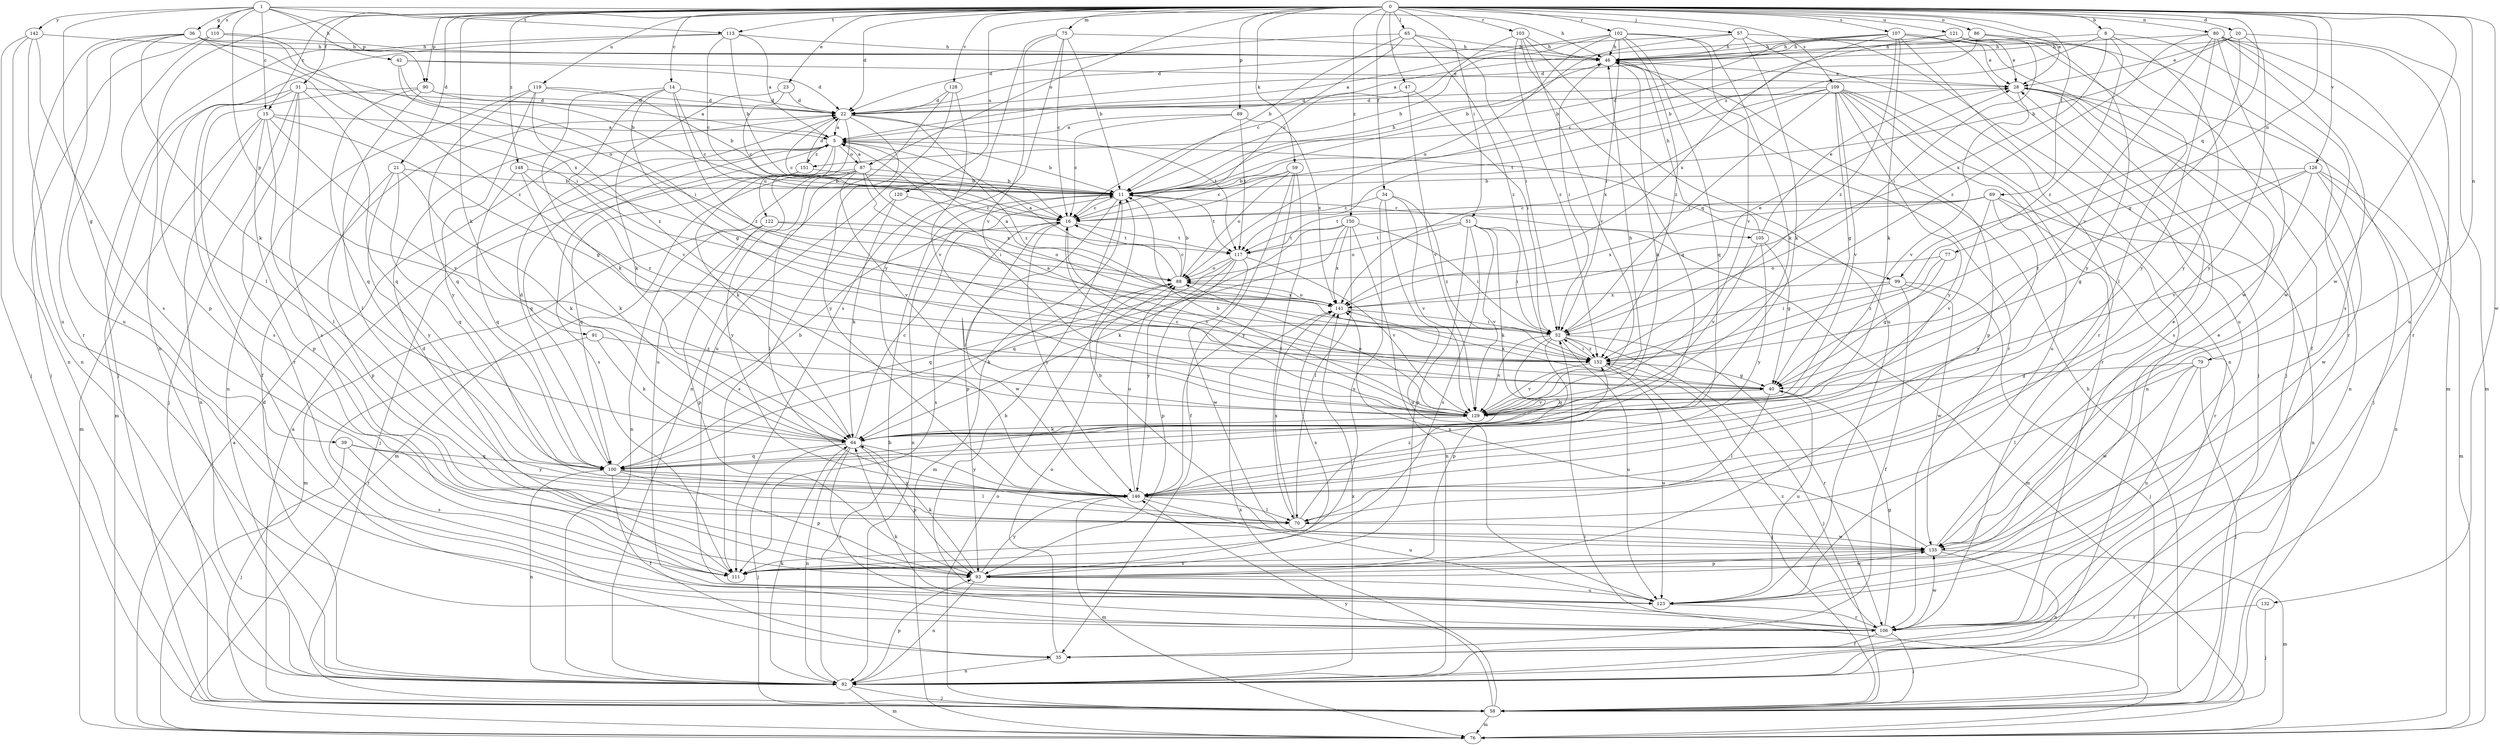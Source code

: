 strict digraph  {
0;
1;
5;
8;
11;
14;
15;
16;
20;
21;
22;
23;
28;
31;
34;
35;
36;
39;
40;
42;
46;
47;
51;
52;
57;
58;
59;
64;
65;
69;
70;
75;
76;
77;
79;
80;
82;
86;
87;
88;
89;
90;
91;
93;
99;
100;
102;
103;
105;
106;
107;
109;
110;
111;
113;
117;
119;
120;
121;
122;
123;
126;
128;
129;
132;
135;
141;
142;
146;
148;
150;
151;
152;
0 -> 8  [label=b];
0 -> 14  [label=c];
0 -> 15  [label=c];
0 -> 20  [label=d];
0 -> 21  [label=d];
0 -> 22  [label=d];
0 -> 23  [label=e];
0 -> 28  [label=e];
0 -> 31  [label=f];
0 -> 34  [label=f];
0 -> 47  [label=i];
0 -> 51  [label=i];
0 -> 57  [label=j];
0 -> 59  [label=k];
0 -> 64  [label=k];
0 -> 65  [label=l];
0 -> 69  [label=l];
0 -> 75  [label=m];
0 -> 77  [label=n];
0 -> 79  [label=n];
0 -> 80  [label=n];
0 -> 82  [label=n];
0 -> 86  [label=o];
0 -> 87  [label=o];
0 -> 89  [label=p];
0 -> 90  [label=p];
0 -> 99  [label=q];
0 -> 102  [label=r];
0 -> 103  [label=r];
0 -> 107  [label=s];
0 -> 109  [label=s];
0 -> 113  [label=t];
0 -> 119  [label=u];
0 -> 120  [label=u];
0 -> 121  [label=u];
0 -> 126  [label=v];
0 -> 128  [label=v];
0 -> 132  [label=w];
0 -> 135  [label=w];
0 -> 148  [label=z];
0 -> 150  [label=z];
1 -> 15  [label=c];
1 -> 36  [label=g];
1 -> 39  [label=g];
1 -> 42  [label=h];
1 -> 46  [label=h];
1 -> 90  [label=p];
1 -> 91  [label=p];
1 -> 110  [label=s];
1 -> 113  [label=t];
1 -> 142  [label=y];
5 -> 11  [label=b];
5 -> 64  [label=k];
5 -> 87  [label=o];
5 -> 99  [label=q];
5 -> 100  [label=q];
5 -> 111  [label=s];
5 -> 122  [label=u];
5 -> 151  [label=z];
8 -> 46  [label=h];
8 -> 135  [label=w];
8 -> 141  [label=x];
8 -> 146  [label=y];
8 -> 151  [label=z];
8 -> 152  [label=z];
11 -> 16  [label=c];
11 -> 46  [label=h];
11 -> 76  [label=m];
11 -> 82  [label=n];
11 -> 93  [label=p];
11 -> 105  [label=r];
11 -> 117  [label=t];
14 -> 16  [label=c];
14 -> 22  [label=d];
14 -> 40  [label=g];
14 -> 64  [label=k];
14 -> 129  [label=v];
14 -> 152  [label=z];
15 -> 5  [label=a];
15 -> 40  [label=g];
15 -> 70  [label=l];
15 -> 76  [label=m];
15 -> 82  [label=n];
15 -> 93  [label=p];
15 -> 129  [label=v];
16 -> 111  [label=s];
16 -> 117  [label=t];
16 -> 129  [label=v];
16 -> 135  [label=w];
16 -> 146  [label=y];
20 -> 11  [label=b];
20 -> 28  [label=e];
20 -> 40  [label=g];
20 -> 46  [label=h];
20 -> 76  [label=m];
20 -> 146  [label=y];
21 -> 11  [label=b];
21 -> 64  [label=k];
21 -> 93  [label=p];
21 -> 100  [label=q];
21 -> 146  [label=y];
22 -> 5  [label=a];
22 -> 16  [label=c];
22 -> 117  [label=t];
22 -> 123  [label=u];
22 -> 146  [label=y];
22 -> 152  [label=z];
23 -> 16  [label=c];
23 -> 22  [label=d];
23 -> 64  [label=k];
28 -> 22  [label=d];
28 -> 58  [label=j];
28 -> 82  [label=n];
28 -> 111  [label=s];
28 -> 129  [label=v];
31 -> 22  [label=d];
31 -> 35  [label=f];
31 -> 58  [label=j];
31 -> 76  [label=m];
31 -> 100  [label=q];
31 -> 106  [label=r];
31 -> 111  [label=s];
34 -> 16  [label=c];
34 -> 111  [label=s];
34 -> 123  [label=u];
34 -> 129  [label=v];
34 -> 152  [label=z];
35 -> 82  [label=n];
35 -> 88  [label=o];
36 -> 46  [label=h];
36 -> 52  [label=i];
36 -> 64  [label=k];
36 -> 82  [label=n];
36 -> 88  [label=o];
36 -> 106  [label=r];
36 -> 123  [label=u];
36 -> 141  [label=x];
39 -> 58  [label=j];
39 -> 100  [label=q];
39 -> 111  [label=s];
39 -> 146  [label=y];
40 -> 5  [label=a];
40 -> 70  [label=l];
40 -> 123  [label=u];
40 -> 129  [label=v];
40 -> 141  [label=x];
42 -> 11  [label=b];
42 -> 22  [label=d];
42 -> 28  [label=e];
42 -> 52  [label=i];
46 -> 28  [label=e];
46 -> 52  [label=i];
46 -> 64  [label=k];
46 -> 106  [label=r];
47 -> 22  [label=d];
47 -> 52  [label=i];
47 -> 129  [label=v];
51 -> 52  [label=i];
51 -> 64  [label=k];
51 -> 76  [label=m];
51 -> 88  [label=o];
51 -> 93  [label=p];
51 -> 111  [label=s];
51 -> 117  [label=t];
51 -> 129  [label=v];
52 -> 28  [label=e];
52 -> 58  [label=j];
52 -> 93  [label=p];
52 -> 100  [label=q];
52 -> 106  [label=r];
52 -> 123  [label=u];
52 -> 129  [label=v];
52 -> 152  [label=z];
57 -> 11  [label=b];
57 -> 22  [label=d];
57 -> 46  [label=h];
57 -> 58  [label=j];
57 -> 64  [label=k];
57 -> 106  [label=r];
58 -> 5  [label=a];
58 -> 46  [label=h];
58 -> 76  [label=m];
58 -> 88  [label=o];
58 -> 141  [label=x];
58 -> 146  [label=y];
59 -> 11  [label=b];
59 -> 16  [label=c];
59 -> 35  [label=f];
59 -> 70  [label=l];
59 -> 88  [label=o];
59 -> 146  [label=y];
64 -> 16  [label=c];
64 -> 58  [label=j];
64 -> 82  [label=n];
64 -> 93  [label=p];
64 -> 100  [label=q];
64 -> 106  [label=r];
64 -> 146  [label=y];
65 -> 11  [label=b];
65 -> 16  [label=c];
65 -> 22  [label=d];
65 -> 46  [label=h];
65 -> 52  [label=i];
65 -> 152  [label=z];
69 -> 16  [label=c];
69 -> 82  [label=n];
69 -> 106  [label=r];
69 -> 117  [label=t];
69 -> 129  [label=v];
69 -> 141  [label=x];
69 -> 146  [label=y];
70 -> 135  [label=w];
70 -> 141  [label=x];
70 -> 152  [label=z];
75 -> 11  [label=b];
75 -> 16  [label=c];
75 -> 46  [label=h];
75 -> 111  [label=s];
75 -> 129  [label=v];
75 -> 146  [label=y];
76 -> 5  [label=a];
76 -> 52  [label=i];
77 -> 40  [label=g];
77 -> 88  [label=o];
77 -> 152  [label=z];
79 -> 40  [label=g];
79 -> 58  [label=j];
79 -> 70  [label=l];
79 -> 123  [label=u];
79 -> 135  [label=w];
80 -> 46  [label=h];
80 -> 76  [label=m];
80 -> 106  [label=r];
80 -> 111  [label=s];
80 -> 123  [label=u];
80 -> 129  [label=v];
80 -> 135  [label=w];
80 -> 146  [label=y];
80 -> 152  [label=z];
82 -> 11  [label=b];
82 -> 22  [label=d];
82 -> 58  [label=j];
82 -> 64  [label=k];
82 -> 76  [label=m];
82 -> 93  [label=p];
82 -> 141  [label=x];
86 -> 11  [label=b];
86 -> 22  [label=d];
86 -> 46  [label=h];
86 -> 106  [label=r];
86 -> 146  [label=y];
87 -> 5  [label=a];
87 -> 11  [label=b];
87 -> 52  [label=i];
87 -> 70  [label=l];
87 -> 76  [label=m];
87 -> 82  [label=n];
87 -> 129  [label=v];
87 -> 141  [label=x];
87 -> 146  [label=y];
88 -> 5  [label=a];
88 -> 11  [label=b];
88 -> 16  [label=c];
88 -> 64  [label=k];
88 -> 141  [label=x];
89 -> 5  [label=a];
89 -> 16  [label=c];
89 -> 117  [label=t];
89 -> 141  [label=x];
90 -> 5  [label=a];
90 -> 22  [label=d];
90 -> 70  [label=l];
90 -> 100  [label=q];
90 -> 111  [label=s];
91 -> 64  [label=k];
91 -> 106  [label=r];
91 -> 152  [label=z];
93 -> 64  [label=k];
93 -> 82  [label=n];
93 -> 123  [label=u];
93 -> 135  [label=w];
93 -> 141  [label=x];
93 -> 146  [label=y];
99 -> 35  [label=f];
99 -> 52  [label=i];
99 -> 58  [label=j];
99 -> 135  [label=w];
99 -> 141  [label=x];
100 -> 11  [label=b];
100 -> 22  [label=d];
100 -> 35  [label=f];
100 -> 70  [label=l];
100 -> 82  [label=n];
100 -> 93  [label=p];
100 -> 146  [label=y];
102 -> 5  [label=a];
102 -> 11  [label=b];
102 -> 46  [label=h];
102 -> 52  [label=i];
102 -> 64  [label=k];
102 -> 88  [label=o];
102 -> 100  [label=q];
102 -> 129  [label=v];
102 -> 152  [label=z];
103 -> 16  [label=c];
103 -> 46  [label=h];
103 -> 100  [label=q];
103 -> 123  [label=u];
103 -> 129  [label=v];
103 -> 152  [label=z];
105 -> 28  [label=e];
105 -> 40  [label=g];
105 -> 46  [label=h];
105 -> 129  [label=v];
105 -> 146  [label=y];
106 -> 11  [label=b];
106 -> 35  [label=f];
106 -> 40  [label=g];
106 -> 58  [label=j];
106 -> 64  [label=k];
106 -> 135  [label=w];
106 -> 152  [label=z];
107 -> 5  [label=a];
107 -> 11  [label=b];
107 -> 28  [label=e];
107 -> 46  [label=h];
107 -> 58  [label=j];
107 -> 64  [label=k];
107 -> 82  [label=n];
107 -> 123  [label=u];
107 -> 141  [label=x];
107 -> 152  [label=z];
109 -> 22  [label=d];
109 -> 40  [label=g];
109 -> 52  [label=i];
109 -> 82  [label=n];
109 -> 93  [label=p];
109 -> 106  [label=r];
109 -> 117  [label=t];
109 -> 123  [label=u];
109 -> 129  [label=v];
109 -> 141  [label=x];
109 -> 146  [label=y];
110 -> 46  [label=h];
110 -> 58  [label=j];
110 -> 70  [label=l];
110 -> 152  [label=z];
111 -> 22  [label=d];
111 -> 28  [label=e];
113 -> 5  [label=a];
113 -> 11  [label=b];
113 -> 16  [label=c];
113 -> 46  [label=h];
113 -> 58  [label=j];
113 -> 93  [label=p];
117 -> 88  [label=o];
117 -> 93  [label=p];
117 -> 100  [label=q];
117 -> 129  [label=v];
117 -> 135  [label=w];
117 -> 146  [label=y];
119 -> 11  [label=b];
119 -> 22  [label=d];
119 -> 82  [label=n];
119 -> 100  [label=q];
119 -> 146  [label=y];
119 -> 152  [label=z];
120 -> 16  [label=c];
120 -> 64  [label=k];
120 -> 111  [label=s];
121 -> 16  [label=c];
121 -> 28  [label=e];
121 -> 35  [label=f];
121 -> 46  [label=h];
121 -> 52  [label=i];
121 -> 70  [label=l];
122 -> 76  [label=m];
122 -> 88  [label=o];
122 -> 93  [label=p];
122 -> 117  [label=t];
123 -> 106  [label=r];
126 -> 11  [label=b];
126 -> 40  [label=g];
126 -> 76  [label=m];
126 -> 82  [label=n];
126 -> 129  [label=v];
126 -> 135  [label=w];
126 -> 152  [label=z];
128 -> 22  [label=d];
128 -> 82  [label=n];
128 -> 123  [label=u];
128 -> 129  [label=v];
129 -> 11  [label=b];
129 -> 16  [label=c];
129 -> 46  [label=h];
129 -> 64  [label=k];
129 -> 88  [label=o];
132 -> 58  [label=j];
132 -> 106  [label=r];
135 -> 11  [label=b];
135 -> 28  [label=e];
135 -> 76  [label=m];
135 -> 82  [label=n];
135 -> 93  [label=p];
135 -> 111  [label=s];
135 -> 141  [label=x];
141 -> 5  [label=a];
141 -> 52  [label=i];
141 -> 88  [label=o];
142 -> 46  [label=h];
142 -> 58  [label=j];
142 -> 82  [label=n];
142 -> 111  [label=s];
142 -> 123  [label=u];
146 -> 70  [label=l];
146 -> 76  [label=m];
146 -> 88  [label=o];
146 -> 123  [label=u];
148 -> 11  [label=b];
148 -> 64  [label=k];
148 -> 100  [label=q];
148 -> 152  [label=z];
150 -> 52  [label=i];
150 -> 64  [label=k];
150 -> 70  [label=l];
150 -> 82  [label=n];
150 -> 100  [label=q];
150 -> 117  [label=t];
150 -> 141  [label=x];
151 -> 11  [label=b];
151 -> 22  [label=d];
151 -> 58  [label=j];
151 -> 100  [label=q];
152 -> 40  [label=g];
152 -> 52  [label=i];
152 -> 58  [label=j];
152 -> 123  [label=u];
152 -> 129  [label=v];
}
